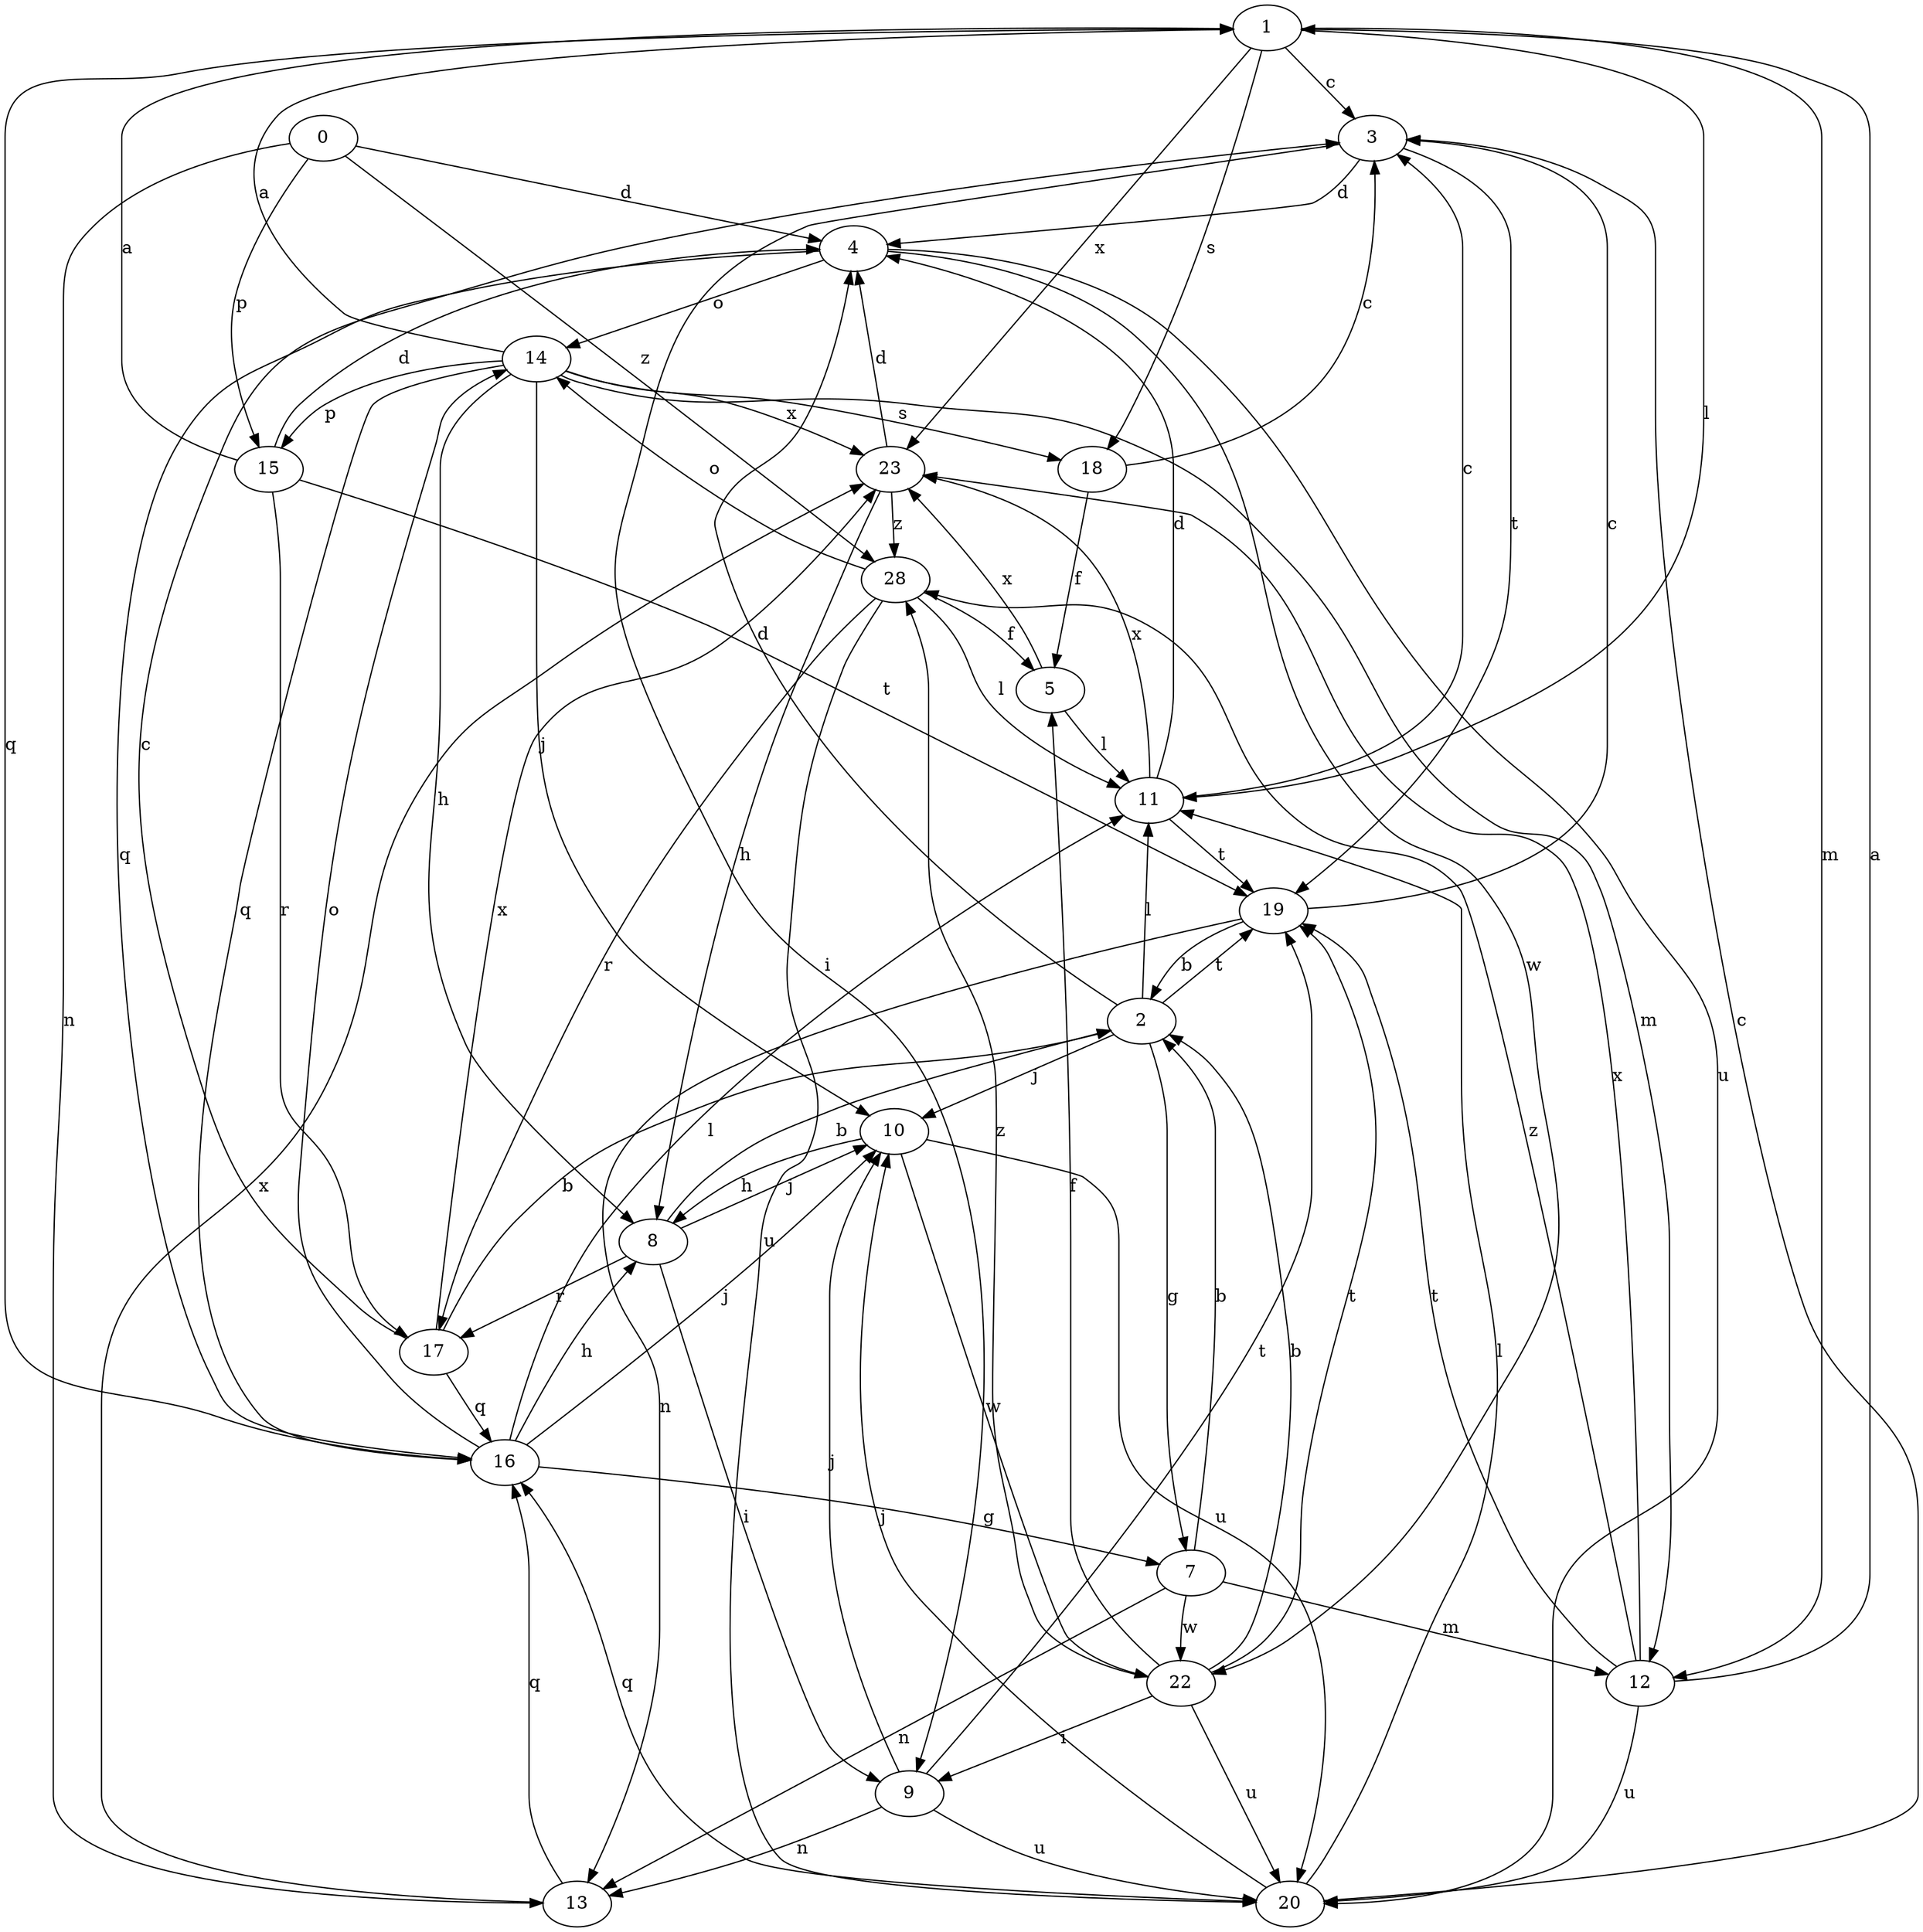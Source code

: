 strict digraph  {
1;
2;
3;
4;
5;
7;
8;
9;
10;
11;
12;
13;
14;
15;
16;
17;
18;
19;
20;
22;
23;
0;
28;
1 -> 3  [label=c];
1 -> 11  [label=l];
1 -> 12  [label=m];
1 -> 16  [label=q];
1 -> 18  [label=s];
1 -> 23  [label=x];
2 -> 4  [label=d];
2 -> 7  [label=g];
2 -> 10  [label=j];
2 -> 11  [label=l];
2 -> 19  [label=t];
3 -> 4  [label=d];
3 -> 9  [label=i];
3 -> 19  [label=t];
4 -> 14  [label=o];
4 -> 16  [label=q];
4 -> 20  [label=u];
4 -> 22  [label=w];
5 -> 11  [label=l];
5 -> 23  [label=x];
7 -> 2  [label=b];
7 -> 12  [label=m];
7 -> 13  [label=n];
7 -> 22  [label=w];
8 -> 2  [label=b];
8 -> 9  [label=i];
8 -> 10  [label=j];
8 -> 17  [label=r];
9 -> 10  [label=j];
9 -> 13  [label=n];
9 -> 19  [label=t];
9 -> 20  [label=u];
10 -> 8  [label=h];
10 -> 20  [label=u];
10 -> 22  [label=w];
11 -> 3  [label=c];
11 -> 4  [label=d];
11 -> 19  [label=t];
11 -> 23  [label=x];
12 -> 1  [label=a];
12 -> 19  [label=t];
12 -> 20  [label=u];
12 -> 23  [label=x];
12 -> 28  [label=z];
13 -> 16  [label=q];
13 -> 23  [label=x];
14 -> 1  [label=a];
14 -> 8  [label=h];
14 -> 10  [label=j];
14 -> 12  [label=m];
14 -> 15  [label=p];
14 -> 16  [label=q];
14 -> 18  [label=s];
14 -> 23  [label=x];
15 -> 1  [label=a];
15 -> 4  [label=d];
15 -> 17  [label=r];
15 -> 19  [label=t];
16 -> 7  [label=g];
16 -> 8  [label=h];
16 -> 10  [label=j];
16 -> 11  [label=l];
16 -> 14  [label=o];
17 -> 2  [label=b];
17 -> 3  [label=c];
17 -> 16  [label=q];
17 -> 23  [label=x];
18 -> 3  [label=c];
18 -> 5  [label=f];
19 -> 2  [label=b];
19 -> 3  [label=c];
19 -> 13  [label=n];
20 -> 3  [label=c];
20 -> 10  [label=j];
20 -> 11  [label=l];
20 -> 16  [label=q];
22 -> 2  [label=b];
22 -> 5  [label=f];
22 -> 9  [label=i];
22 -> 19  [label=t];
22 -> 20  [label=u];
22 -> 28  [label=z];
23 -> 4  [label=d];
23 -> 8  [label=h];
23 -> 28  [label=z];
0 -> 4  [label=d];
0 -> 13  [label=n];
0 -> 15  [label=p];
0 -> 28  [label=z];
28 -> 5  [label=f];
28 -> 11  [label=l];
28 -> 14  [label=o];
28 -> 17  [label=r];
28 -> 20  [label=u];
}
